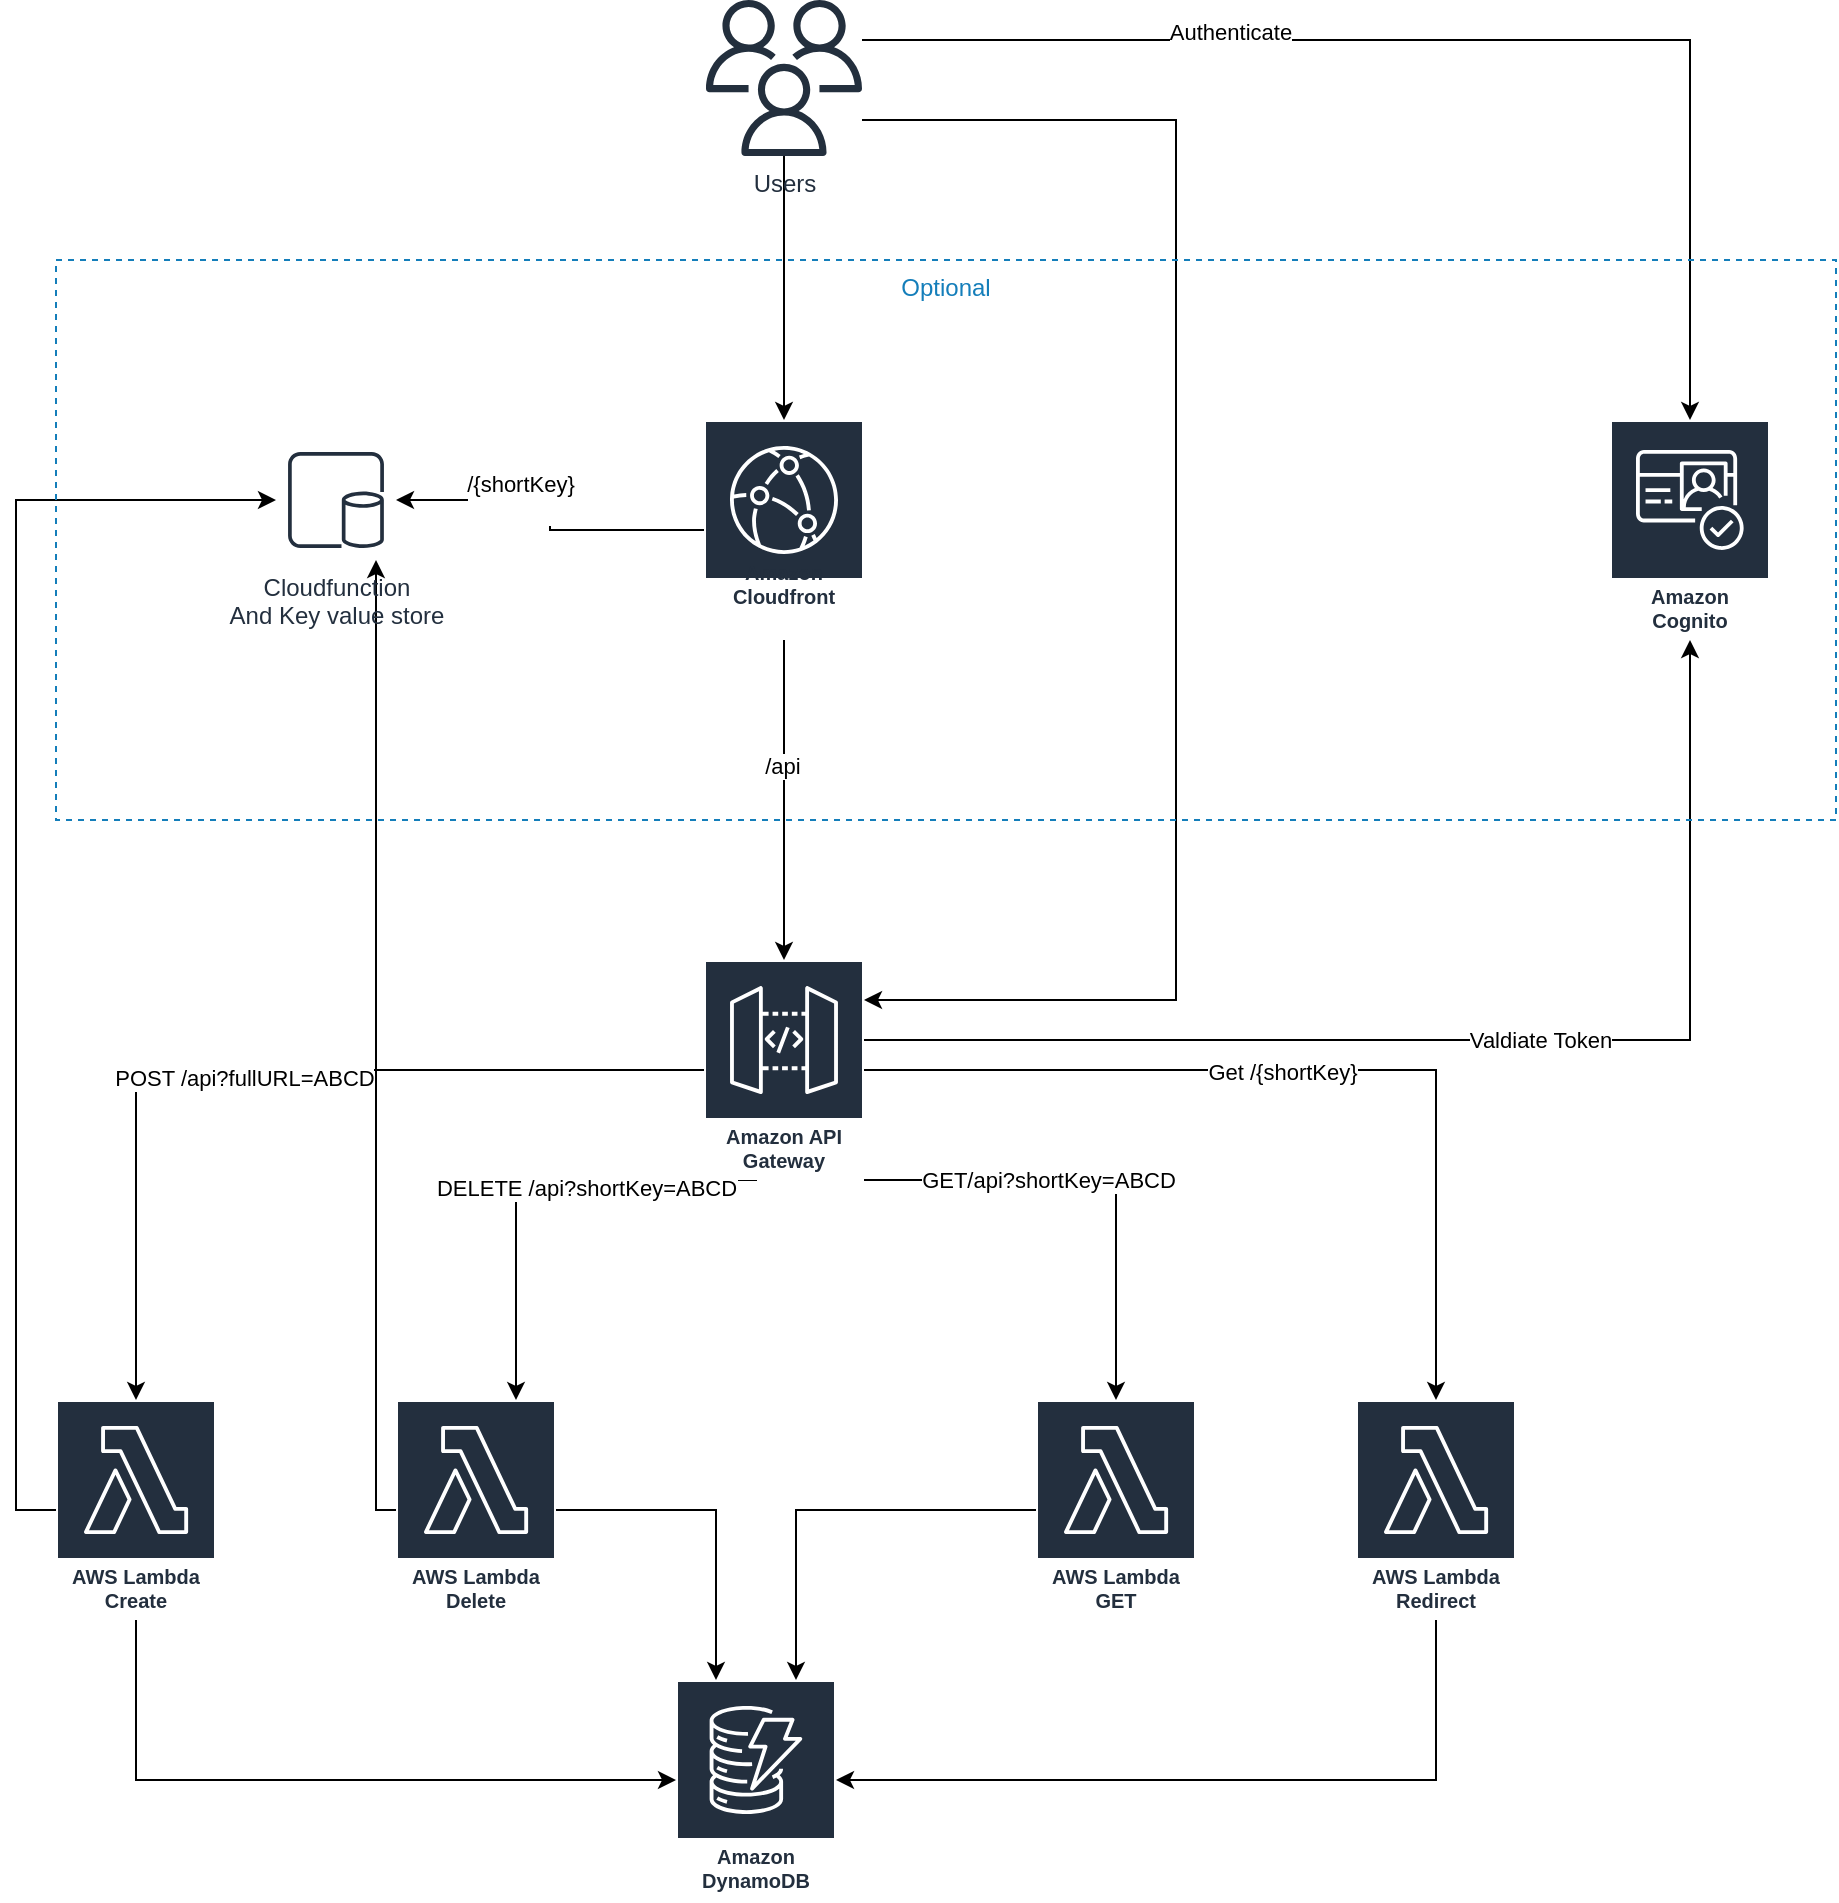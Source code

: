<mxfile version="24.0.4" type="device">
  <diagram name="Página-1" id="IcvX4e38wgD4cAT0BMnc">
    <mxGraphModel dx="1085" dy="1963" grid="1" gridSize="10" guides="1" tooltips="1" connect="1" arrows="1" fold="1" page="1" pageScale="1" pageWidth="827" pageHeight="1169" math="0" shadow="0">
      <root>
        <mxCell id="0" />
        <mxCell id="1" parent="0" />
        <mxCell id="O5lqoKW_XCnzk66ACHIb-5" style="edgeStyle=orthogonalEdgeStyle;rounded=0;orthogonalLoop=1;jettySize=auto;html=1;" parent="1" source="TFXVlqvpkV60Es4itQm_-2" target="O5lqoKW_XCnzk66ACHIb-1" edge="1">
          <mxGeometry relative="1" as="geometry" />
        </mxCell>
        <mxCell id="O5lqoKW_XCnzk66ACHIb-6" value="POST /api?fullURL=ABCD" style="edgeLabel;html=1;align=center;verticalAlign=middle;resizable=0;points=[];" parent="O5lqoKW_XCnzk66ACHIb-5" vertex="1" connectable="0">
          <mxGeometry x="0.026" y="4" relative="1" as="geometry">
            <mxPoint as="offset" />
          </mxGeometry>
        </mxCell>
        <mxCell id="O5lqoKW_XCnzk66ACHIb-7" style="edgeStyle=orthogonalEdgeStyle;rounded=0;orthogonalLoop=1;jettySize=auto;html=1;" parent="1" edge="1">
          <mxGeometry relative="1" as="geometry">
            <mxPoint x="390" y="120" as="sourcePoint" />
            <mxPoint x="280" y="280" as="targetPoint" />
            <Array as="points">
              <mxPoint x="400" y="120" />
              <mxPoint x="400" y="170" />
              <mxPoint x="280" y="170" />
            </Array>
          </mxGeometry>
        </mxCell>
        <mxCell id="O5lqoKW_XCnzk66ACHIb-8" value="DELETE /api?shortKey=ABCD" style="edgeLabel;html=1;align=center;verticalAlign=middle;resizable=0;points=[];" parent="O5lqoKW_XCnzk66ACHIb-7" vertex="1" connectable="0">
          <mxGeometry y="4" relative="1" as="geometry">
            <mxPoint as="offset" />
          </mxGeometry>
        </mxCell>
        <mxCell id="O5lqoKW_XCnzk66ACHIb-10" style="edgeStyle=orthogonalEdgeStyle;rounded=0;orthogonalLoop=1;jettySize=auto;html=1;" parent="1" source="TFXVlqvpkV60Es4itQm_-2" target="O5lqoKW_XCnzk66ACHIb-3" edge="1">
          <mxGeometry relative="1" as="geometry">
            <Array as="points">
              <mxPoint x="580" y="170" />
            </Array>
          </mxGeometry>
        </mxCell>
        <mxCell id="O5lqoKW_XCnzk66ACHIb-12" value="GET/api?shortKey=ABCD" style="edgeLabel;html=1;align=center;verticalAlign=middle;resizable=0;points=[];" parent="O5lqoKW_XCnzk66ACHIb-10" vertex="1" connectable="0">
          <mxGeometry x="-0.22" relative="1" as="geometry">
            <mxPoint as="offset" />
          </mxGeometry>
        </mxCell>
        <mxCell id="O5lqoKW_XCnzk66ACHIb-13" style="edgeStyle=orthogonalEdgeStyle;rounded=0;orthogonalLoop=1;jettySize=auto;html=1;" parent="1" source="TFXVlqvpkV60Es4itQm_-2" target="O5lqoKW_XCnzk66ACHIb-4" edge="1">
          <mxGeometry relative="1" as="geometry" />
        </mxCell>
        <mxCell id="O5lqoKW_XCnzk66ACHIb-14" value="Get /{shortKey}" style="edgeLabel;html=1;align=center;verticalAlign=middle;resizable=0;points=[];" parent="O5lqoKW_XCnzk66ACHIb-13" vertex="1" connectable="0">
          <mxGeometry x="-0.073" y="-1" relative="1" as="geometry">
            <mxPoint as="offset" />
          </mxGeometry>
        </mxCell>
        <mxCell id="0A7X22STuvGUrSSBMzb--2" style="edgeStyle=orthogonalEdgeStyle;rounded=0;orthogonalLoop=1;jettySize=auto;html=1;" edge="1" parent="1" source="TFXVlqvpkV60Es4itQm_-2" target="0A7X22STuvGUrSSBMzb--1">
          <mxGeometry relative="1" as="geometry">
            <Array as="points">
              <mxPoint x="867" y="100" />
            </Array>
          </mxGeometry>
        </mxCell>
        <mxCell id="0A7X22STuvGUrSSBMzb--3" value="Valdiate Token" style="edgeLabel;html=1;align=center;verticalAlign=middle;resizable=0;points=[];" vertex="1" connectable="0" parent="0A7X22STuvGUrSSBMzb--2">
          <mxGeometry x="0.101" relative="1" as="geometry">
            <mxPoint as="offset" />
          </mxGeometry>
        </mxCell>
        <mxCell id="TFXVlqvpkV60Es4itQm_-2" value="Amazon API Gateway" style="sketch=0;outlineConnect=0;fontColor=#232F3E;gradientColor=none;strokeColor=#ffffff;fillColor=#232F3E;dashed=0;verticalLabelPosition=middle;verticalAlign=bottom;align=center;html=1;whiteSpace=wrap;fontSize=10;fontStyle=1;spacing=3;shape=mxgraph.aws4.productIcon;prIcon=mxgraph.aws4.api_gateway;" parent="1" vertex="1">
          <mxGeometry x="374" y="60" width="80" height="110" as="geometry" />
        </mxCell>
        <mxCell id="TFXVlqvpkV60Es4itQm_-4" value="Amazon DynamoDB" style="sketch=0;outlineConnect=0;fontColor=#232F3E;gradientColor=none;strokeColor=#ffffff;fillColor=#232F3E;dashed=0;verticalLabelPosition=middle;verticalAlign=bottom;align=center;html=1;whiteSpace=wrap;fontSize=10;fontStyle=1;spacing=3;shape=mxgraph.aws4.productIcon;prIcon=mxgraph.aws4.dynamodb;" parent="1" vertex="1">
          <mxGeometry x="360" y="420" width="80" height="110" as="geometry" />
        </mxCell>
        <mxCell id="O5lqoKW_XCnzk66ACHIb-15" style="edgeStyle=orthogonalEdgeStyle;rounded=0;orthogonalLoop=1;jettySize=auto;html=1;" parent="1" source="O5lqoKW_XCnzk66ACHIb-1" target="TFXVlqvpkV60Es4itQm_-4" edge="1">
          <mxGeometry relative="1" as="geometry">
            <Array as="points">
              <mxPoint x="90" y="470" />
            </Array>
          </mxGeometry>
        </mxCell>
        <mxCell id="O5lqoKW_XCnzk66ACHIb-28" style="edgeStyle=orthogonalEdgeStyle;rounded=0;orthogonalLoop=1;jettySize=auto;html=1;" parent="1" source="O5lqoKW_XCnzk66ACHIb-1" target="O5lqoKW_XCnzk66ACHIb-23" edge="1">
          <mxGeometry relative="1" as="geometry">
            <Array as="points">
              <mxPoint x="30" y="335" />
              <mxPoint x="30" y="-170" />
            </Array>
          </mxGeometry>
        </mxCell>
        <mxCell id="O5lqoKW_XCnzk66ACHIb-1" value="AWS Lambda&lt;br&gt;Create" style="sketch=0;outlineConnect=0;fontColor=#232F3E;gradientColor=none;strokeColor=#ffffff;fillColor=#232F3E;dashed=0;verticalLabelPosition=middle;verticalAlign=bottom;align=center;html=1;whiteSpace=wrap;fontSize=10;fontStyle=1;spacing=3;shape=mxgraph.aws4.productIcon;prIcon=mxgraph.aws4.lambda;" parent="1" vertex="1">
          <mxGeometry x="50" y="280" width="80" height="110" as="geometry" />
        </mxCell>
        <mxCell id="O5lqoKW_XCnzk66ACHIb-16" style="edgeStyle=orthogonalEdgeStyle;rounded=0;orthogonalLoop=1;jettySize=auto;html=1;" parent="1" source="O5lqoKW_XCnzk66ACHIb-2" target="TFXVlqvpkV60Es4itQm_-4" edge="1">
          <mxGeometry relative="1" as="geometry">
            <Array as="points">
              <mxPoint x="380" y="335" />
            </Array>
          </mxGeometry>
        </mxCell>
        <mxCell id="O5lqoKW_XCnzk66ACHIb-29" style="edgeStyle=orthogonalEdgeStyle;rounded=0;orthogonalLoop=1;jettySize=auto;html=1;" parent="1" source="O5lqoKW_XCnzk66ACHIb-2" target="O5lqoKW_XCnzk66ACHIb-23" edge="1">
          <mxGeometry relative="1" as="geometry">
            <Array as="points">
              <mxPoint x="210" y="335" />
            </Array>
          </mxGeometry>
        </mxCell>
        <mxCell id="O5lqoKW_XCnzk66ACHIb-2" value="AWS Lambda&lt;br&gt;Delete" style="sketch=0;outlineConnect=0;fontColor=#232F3E;gradientColor=none;strokeColor=#ffffff;fillColor=#232F3E;dashed=0;verticalLabelPosition=middle;verticalAlign=bottom;align=center;html=1;whiteSpace=wrap;fontSize=10;fontStyle=1;spacing=3;shape=mxgraph.aws4.productIcon;prIcon=mxgraph.aws4.lambda;" parent="1" vertex="1">
          <mxGeometry x="220" y="280" width="80" height="110" as="geometry" />
        </mxCell>
        <mxCell id="O5lqoKW_XCnzk66ACHIb-17" style="edgeStyle=orthogonalEdgeStyle;rounded=0;orthogonalLoop=1;jettySize=auto;html=1;" parent="1" source="O5lqoKW_XCnzk66ACHIb-3" target="TFXVlqvpkV60Es4itQm_-4" edge="1">
          <mxGeometry relative="1" as="geometry">
            <Array as="points">
              <mxPoint x="420" y="335" />
            </Array>
          </mxGeometry>
        </mxCell>
        <mxCell id="O5lqoKW_XCnzk66ACHIb-3" value="AWS Lambda&lt;br&gt;GET" style="sketch=0;outlineConnect=0;fontColor=#232F3E;gradientColor=none;strokeColor=#ffffff;fillColor=#232F3E;dashed=0;verticalLabelPosition=middle;verticalAlign=bottom;align=center;html=1;whiteSpace=wrap;fontSize=10;fontStyle=1;spacing=3;shape=mxgraph.aws4.productIcon;prIcon=mxgraph.aws4.lambda;" parent="1" vertex="1">
          <mxGeometry x="540" y="280" width="80" height="110" as="geometry" />
        </mxCell>
        <mxCell id="O5lqoKW_XCnzk66ACHIb-18" style="edgeStyle=orthogonalEdgeStyle;rounded=0;orthogonalLoop=1;jettySize=auto;html=1;" parent="1" source="O5lqoKW_XCnzk66ACHIb-4" target="TFXVlqvpkV60Es4itQm_-4" edge="1">
          <mxGeometry relative="1" as="geometry">
            <Array as="points">
              <mxPoint x="740" y="470" />
            </Array>
          </mxGeometry>
        </mxCell>
        <mxCell id="O5lqoKW_XCnzk66ACHIb-4" value="AWS Lambda&lt;br&gt;Redirect" style="sketch=0;outlineConnect=0;fontColor=#232F3E;gradientColor=none;strokeColor=#ffffff;fillColor=#232F3E;dashed=0;verticalLabelPosition=middle;verticalAlign=bottom;align=center;html=1;whiteSpace=wrap;fontSize=10;fontStyle=1;spacing=3;shape=mxgraph.aws4.productIcon;prIcon=mxgraph.aws4.lambda;" parent="1" vertex="1">
          <mxGeometry x="700" y="280" width="80" height="110" as="geometry" />
        </mxCell>
        <mxCell id="O5lqoKW_XCnzk66ACHIb-20" style="edgeStyle=orthogonalEdgeStyle;rounded=0;orthogonalLoop=1;jettySize=auto;html=1;" parent="1" source="O5lqoKW_XCnzk66ACHIb-19" target="TFXVlqvpkV60Es4itQm_-2" edge="1">
          <mxGeometry relative="1" as="geometry" />
        </mxCell>
        <mxCell id="O5lqoKW_XCnzk66ACHIb-27" value="/api" style="edgeLabel;html=1;align=center;verticalAlign=middle;resizable=0;points=[];" parent="O5lqoKW_XCnzk66ACHIb-20" vertex="1" connectable="0">
          <mxGeometry x="-0.212" y="-1" relative="1" as="geometry">
            <mxPoint as="offset" />
          </mxGeometry>
        </mxCell>
        <mxCell id="O5lqoKW_XCnzk66ACHIb-25" style="edgeStyle=orthogonalEdgeStyle;rounded=0;orthogonalLoop=1;jettySize=auto;html=1;" parent="1" source="O5lqoKW_XCnzk66ACHIb-19" target="O5lqoKW_XCnzk66ACHIb-23" edge="1">
          <mxGeometry relative="1" as="geometry" />
        </mxCell>
        <mxCell id="O5lqoKW_XCnzk66ACHIb-26" value="/{shortKey}&lt;div&gt;&lt;br&gt;&lt;/div&gt;" style="edgeLabel;html=1;align=center;verticalAlign=middle;resizable=0;points=[];" parent="O5lqoKW_XCnzk66ACHIb-25" vertex="1" connectable="0">
          <mxGeometry x="0.272" y="-1" relative="1" as="geometry">
            <mxPoint as="offset" />
          </mxGeometry>
        </mxCell>
        <mxCell id="O5lqoKW_XCnzk66ACHIb-19" value="Amazon Cloudfront&lt;div&gt;&lt;br&gt;&lt;/div&gt;" style="sketch=0;outlineConnect=0;fontColor=#232F3E;gradientColor=none;strokeColor=#ffffff;fillColor=#232F3E;dashed=0;verticalLabelPosition=middle;verticalAlign=bottom;align=center;html=1;whiteSpace=wrap;fontSize=10;fontStyle=1;spacing=3;shape=mxgraph.aws4.productIcon;prIcon=mxgraph.aws4.cloudfront;" parent="1" vertex="1">
          <mxGeometry x="374" y="-210" width="80" height="110" as="geometry" />
        </mxCell>
        <mxCell id="O5lqoKW_XCnzk66ACHIb-23" value="Cloudfunction&lt;br&gt;And Key value store" style="sketch=0;outlineConnect=0;fontColor=#232F3E;gradientColor=none;strokeColor=#232F3E;fillColor=#ffffff;dashed=0;verticalLabelPosition=bottom;verticalAlign=top;align=center;html=1;fontSize=12;fontStyle=0;aspect=fixed;shape=mxgraph.aws4.resourceIcon;resIcon=mxgraph.aws4.db_on_instance;" parent="1" vertex="1">
          <mxGeometry x="160" y="-200" width="60" height="60" as="geometry" />
        </mxCell>
        <mxCell id="O5lqoKW_XCnzk66ACHIb-31" style="edgeStyle=orthogonalEdgeStyle;rounded=0;orthogonalLoop=1;jettySize=auto;html=1;" parent="1" source="O5lqoKW_XCnzk66ACHIb-30" target="O5lqoKW_XCnzk66ACHIb-19" edge="1">
          <mxGeometry relative="1" as="geometry" />
        </mxCell>
        <mxCell id="O5lqoKW_XCnzk66ACHIb-32" style="edgeStyle=orthogonalEdgeStyle;rounded=0;orthogonalLoop=1;jettySize=auto;html=1;" parent="1" source="O5lqoKW_XCnzk66ACHIb-30" target="TFXVlqvpkV60Es4itQm_-2" edge="1">
          <mxGeometry relative="1" as="geometry">
            <Array as="points">
              <mxPoint x="610" y="-360" />
              <mxPoint x="610" y="80" />
            </Array>
          </mxGeometry>
        </mxCell>
        <mxCell id="0A7X22STuvGUrSSBMzb--4" style="edgeStyle=orthogonalEdgeStyle;rounded=0;orthogonalLoop=1;jettySize=auto;html=1;" edge="1" parent="1" source="O5lqoKW_XCnzk66ACHIb-30" target="0A7X22STuvGUrSSBMzb--1">
          <mxGeometry relative="1" as="geometry">
            <Array as="points">
              <mxPoint x="867" y="-400" />
            </Array>
          </mxGeometry>
        </mxCell>
        <mxCell id="0A7X22STuvGUrSSBMzb--5" value="Authenticate" style="edgeLabel;html=1;align=center;verticalAlign=middle;resizable=0;points=[];" vertex="1" connectable="0" parent="0A7X22STuvGUrSSBMzb--4">
          <mxGeometry x="-0.391" y="4" relative="1" as="geometry">
            <mxPoint as="offset" />
          </mxGeometry>
        </mxCell>
        <mxCell id="O5lqoKW_XCnzk66ACHIb-30" value="Users" style="sketch=0;outlineConnect=0;fontColor=#232F3E;gradientColor=none;fillColor=#232F3D;strokeColor=none;dashed=0;verticalLabelPosition=bottom;verticalAlign=top;align=center;html=1;fontSize=12;fontStyle=0;aspect=fixed;pointerEvents=1;shape=mxgraph.aws4.users;" parent="1" vertex="1">
          <mxGeometry x="375" y="-420" width="78" height="78" as="geometry" />
        </mxCell>
        <mxCell id="O5lqoKW_XCnzk66ACHIb-33" value="Optional" style="fillColor=none;strokeColor=#147EBA;dashed=1;verticalAlign=top;fontStyle=0;fontColor=#147EBA;whiteSpace=wrap;html=1;" parent="1" vertex="1">
          <mxGeometry x="50" y="-290" width="890" height="280" as="geometry" />
        </mxCell>
        <mxCell id="0A7X22STuvGUrSSBMzb--1" value="Amazon Cognito" style="sketch=0;outlineConnect=0;fontColor=#232F3E;gradientColor=none;strokeColor=#ffffff;fillColor=#232F3E;dashed=0;verticalLabelPosition=middle;verticalAlign=bottom;align=center;html=1;whiteSpace=wrap;fontSize=10;fontStyle=1;spacing=3;shape=mxgraph.aws4.productIcon;prIcon=mxgraph.aws4.cognito;" vertex="1" parent="1">
          <mxGeometry x="827" y="-210" width="80" height="110" as="geometry" />
        </mxCell>
      </root>
    </mxGraphModel>
  </diagram>
</mxfile>
